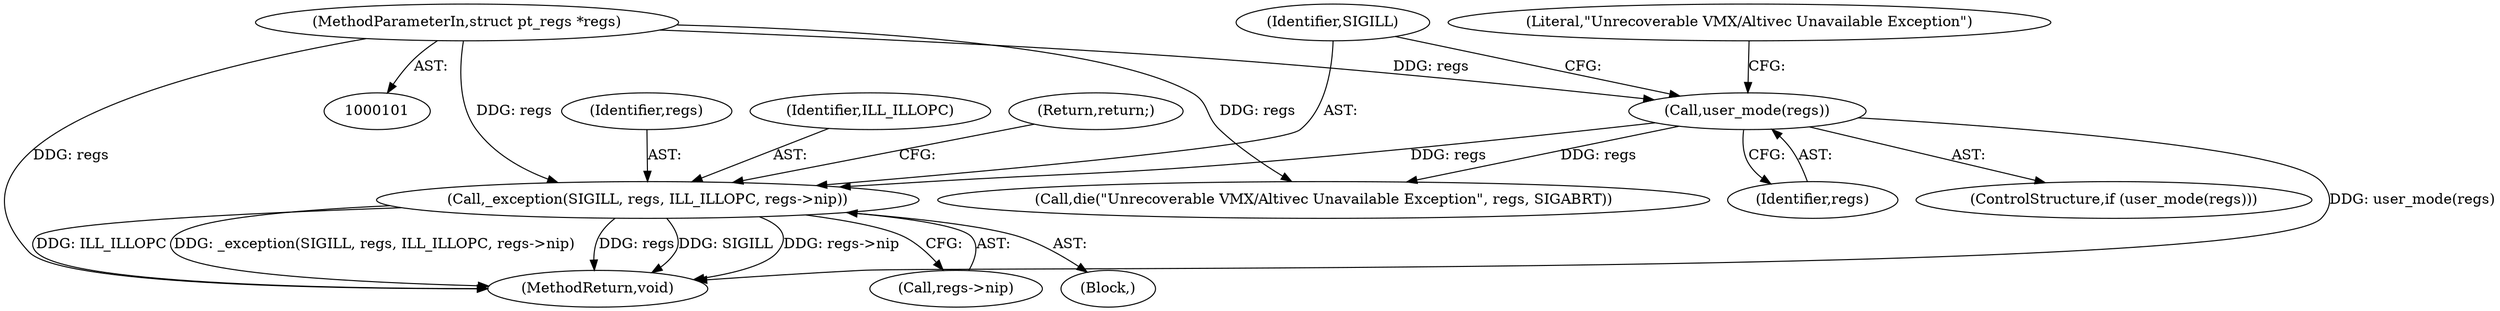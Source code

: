 digraph "0_linux_6c4841c2b6c32a134f9f36e5e08857138cc12b10@pointer" {
"1000108" [label="(Call,_exception(SIGILL, regs, ILL_ILLOPC, regs->nip))"];
"1000105" [label="(Call,user_mode(regs))"];
"1000102" [label="(MethodParameterIn,struct pt_regs *regs)"];
"1000108" [label="(Call,_exception(SIGILL, regs, ILL_ILLOPC, regs->nip))"];
"1000105" [label="(Call,user_mode(regs))"];
"1000104" [label="(ControlStructure,if (user_mode(regs)))"];
"1000110" [label="(Identifier,regs)"];
"1000109" [label="(Identifier,SIGILL)"];
"1000107" [label="(Block,)"];
"1000120" [label="(MethodReturn,void)"];
"1000102" [label="(MethodParameterIn,struct pt_regs *regs)"];
"1000111" [label="(Identifier,ILL_ILLOPC)"];
"1000106" [label="(Identifier,regs)"];
"1000116" [label="(Call,die(\"Unrecoverable VMX/Altivec Unavailable Exception\", regs, SIGABRT))"];
"1000115" [label="(Return,return;)"];
"1000112" [label="(Call,regs->nip)"];
"1000117" [label="(Literal,\"Unrecoverable VMX/Altivec Unavailable Exception\")"];
"1000108" -> "1000107"  [label="AST: "];
"1000108" -> "1000112"  [label="CFG: "];
"1000109" -> "1000108"  [label="AST: "];
"1000110" -> "1000108"  [label="AST: "];
"1000111" -> "1000108"  [label="AST: "];
"1000112" -> "1000108"  [label="AST: "];
"1000115" -> "1000108"  [label="CFG: "];
"1000108" -> "1000120"  [label="DDG: _exception(SIGILL, regs, ILL_ILLOPC, regs->nip)"];
"1000108" -> "1000120"  [label="DDG: regs"];
"1000108" -> "1000120"  [label="DDG: SIGILL"];
"1000108" -> "1000120"  [label="DDG: regs->nip"];
"1000108" -> "1000120"  [label="DDG: ILL_ILLOPC"];
"1000105" -> "1000108"  [label="DDG: regs"];
"1000102" -> "1000108"  [label="DDG: regs"];
"1000105" -> "1000104"  [label="AST: "];
"1000105" -> "1000106"  [label="CFG: "];
"1000106" -> "1000105"  [label="AST: "];
"1000109" -> "1000105"  [label="CFG: "];
"1000117" -> "1000105"  [label="CFG: "];
"1000105" -> "1000120"  [label="DDG: user_mode(regs)"];
"1000102" -> "1000105"  [label="DDG: regs"];
"1000105" -> "1000116"  [label="DDG: regs"];
"1000102" -> "1000101"  [label="AST: "];
"1000102" -> "1000120"  [label="DDG: regs"];
"1000102" -> "1000116"  [label="DDG: regs"];
}
